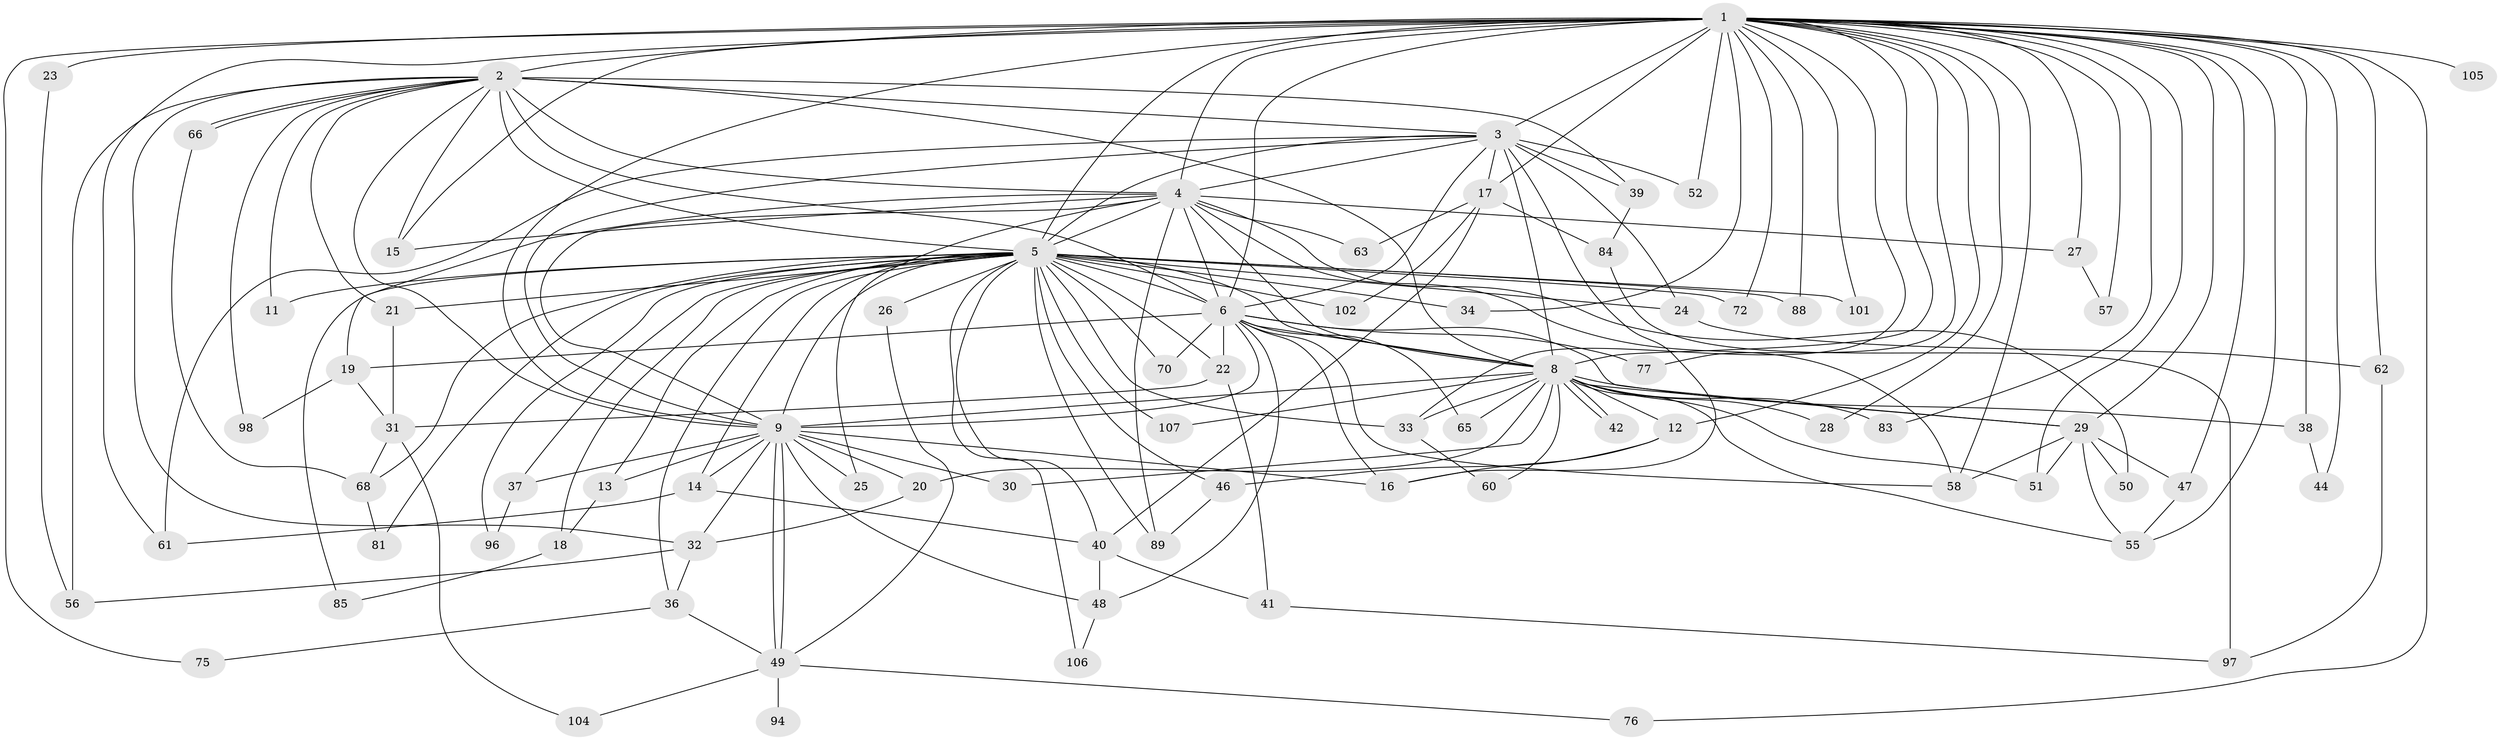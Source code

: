 // original degree distribution, {24: 0.009259259259259259, 19: 0.018518518518518517, 16: 0.009259259259259259, 17: 0.009259259259259259, 25: 0.018518518518518517, 26: 0.009259259259259259, 21: 0.009259259259259259, 22: 0.009259259259259259, 2: 0.49074074074074076, 4: 0.12037037037037036, 3: 0.25, 7: 0.018518518518518517, 5: 0.027777777777777776}
// Generated by graph-tools (version 1.1) at 2025/11/02/27/25 16:11:07]
// undirected, 79 vertices, 187 edges
graph export_dot {
graph [start="1"]
  node [color=gray90,style=filled];
  1 [super="+7"];
  2 [super="+93"];
  3 [super="+74"];
  4 [super="+69"];
  5 [super="+10"];
  6 [super="+99"];
  8 [super="+79"];
  9 [super="+71"];
  11;
  12;
  13;
  14 [super="+64"];
  15 [super="+103"];
  16 [super="+108"];
  17 [super="+59"];
  18;
  19;
  20;
  21;
  22;
  23 [super="+67"];
  24;
  25;
  26 [super="+90"];
  27;
  28;
  29 [super="+43"];
  30;
  31 [super="+45"];
  32 [super="+35"];
  33 [super="+54"];
  34;
  36 [super="+91"];
  37;
  38;
  39;
  40 [super="+73"];
  41 [super="+100"];
  42;
  44;
  46;
  47 [super="+92"];
  48 [super="+87"];
  49 [super="+53"];
  50;
  51 [super="+82"];
  52;
  55 [super="+80"];
  56;
  57;
  58 [super="+78"];
  60;
  61;
  62;
  63;
  65;
  66 [super="+86"];
  68;
  70;
  72;
  75;
  76;
  77;
  81;
  83;
  84;
  85;
  88;
  89 [super="+95"];
  94;
  96;
  97;
  98;
  101;
  102;
  104;
  105;
  106;
  107;
  1 -- 2 [weight=3];
  1 -- 3 [weight=3];
  1 -- 4 [weight=2];
  1 -- 5 [weight=4];
  1 -- 6 [weight=2];
  1 -- 8 [weight=2];
  1 -- 9 [weight=2];
  1 -- 15;
  1 -- 23 [weight=2];
  1 -- 27;
  1 -- 44;
  1 -- 51;
  1 -- 52;
  1 -- 62;
  1 -- 72;
  1 -- 76;
  1 -- 88;
  1 -- 105 [weight=2];
  1 -- 17 [weight=2];
  1 -- 75;
  1 -- 12;
  1 -- 77;
  1 -- 83;
  1 -- 28;
  1 -- 29;
  1 -- 33;
  1 -- 34;
  1 -- 101;
  1 -- 38;
  1 -- 47;
  1 -- 57;
  1 -- 58;
  1 -- 61;
  1 -- 55;
  2 -- 3;
  2 -- 4;
  2 -- 5 [weight=2];
  2 -- 6;
  2 -- 8;
  2 -- 9;
  2 -- 11;
  2 -- 21;
  2 -- 39;
  2 -- 56;
  2 -- 66;
  2 -- 66;
  2 -- 98;
  2 -- 15;
  2 -- 32;
  3 -- 4;
  3 -- 5 [weight=2];
  3 -- 6;
  3 -- 8;
  3 -- 9;
  3 -- 17;
  3 -- 24;
  3 -- 39;
  3 -- 52;
  3 -- 61;
  3 -- 16;
  4 -- 5 [weight=2];
  4 -- 6;
  4 -- 8;
  4 -- 9;
  4 -- 15;
  4 -- 19;
  4 -- 25;
  4 -- 27;
  4 -- 50;
  4 -- 63;
  4 -- 58;
  4 -- 89;
  5 -- 6 [weight=3];
  5 -- 8 [weight=3];
  5 -- 9 [weight=2];
  5 -- 11;
  5 -- 13;
  5 -- 26 [weight=2];
  5 -- 33;
  5 -- 34;
  5 -- 37;
  5 -- 40;
  5 -- 46;
  5 -- 81;
  5 -- 85;
  5 -- 88;
  5 -- 89;
  5 -- 96;
  5 -- 101;
  5 -- 102;
  5 -- 68;
  5 -- 70;
  5 -- 72;
  5 -- 14;
  5 -- 18;
  5 -- 21;
  5 -- 22;
  5 -- 24;
  5 -- 36;
  5 -- 106;
  5 -- 107;
  6 -- 8;
  6 -- 9;
  6 -- 16;
  6 -- 19;
  6 -- 22;
  6 -- 58;
  6 -- 65;
  6 -- 70;
  6 -- 77;
  6 -- 48;
  6 -- 29;
  8 -- 9;
  8 -- 12;
  8 -- 20;
  8 -- 28;
  8 -- 29;
  8 -- 30;
  8 -- 38;
  8 -- 42;
  8 -- 42;
  8 -- 51;
  8 -- 55;
  8 -- 60;
  8 -- 65;
  8 -- 83;
  8 -- 107;
  8 -- 33;
  9 -- 13;
  9 -- 14;
  9 -- 20;
  9 -- 25;
  9 -- 30;
  9 -- 32;
  9 -- 37;
  9 -- 48;
  9 -- 49 [weight=2];
  9 -- 49;
  9 -- 16;
  12 -- 16;
  12 -- 46;
  13 -- 18;
  14 -- 61;
  14 -- 40;
  17 -- 40;
  17 -- 84;
  17 -- 102;
  17 -- 63;
  18 -- 85;
  19 -- 98;
  19 -- 31;
  20 -- 32;
  21 -- 31;
  22 -- 31;
  22 -- 41;
  23 -- 56;
  24 -- 62;
  26 -- 49;
  27 -- 57;
  29 -- 47;
  29 -- 55;
  29 -- 58;
  29 -- 51;
  29 -- 50;
  31 -- 68;
  31 -- 104;
  32 -- 56;
  32 -- 36;
  33 -- 60;
  36 -- 75;
  36 -- 49;
  37 -- 96;
  38 -- 44;
  39 -- 84;
  40 -- 41;
  40 -- 48;
  41 -- 97;
  46 -- 89;
  47 -- 55;
  48 -- 106;
  49 -- 104;
  49 -- 76;
  49 -- 94;
  62 -- 97;
  66 -- 68;
  68 -- 81;
  84 -- 97;
}
